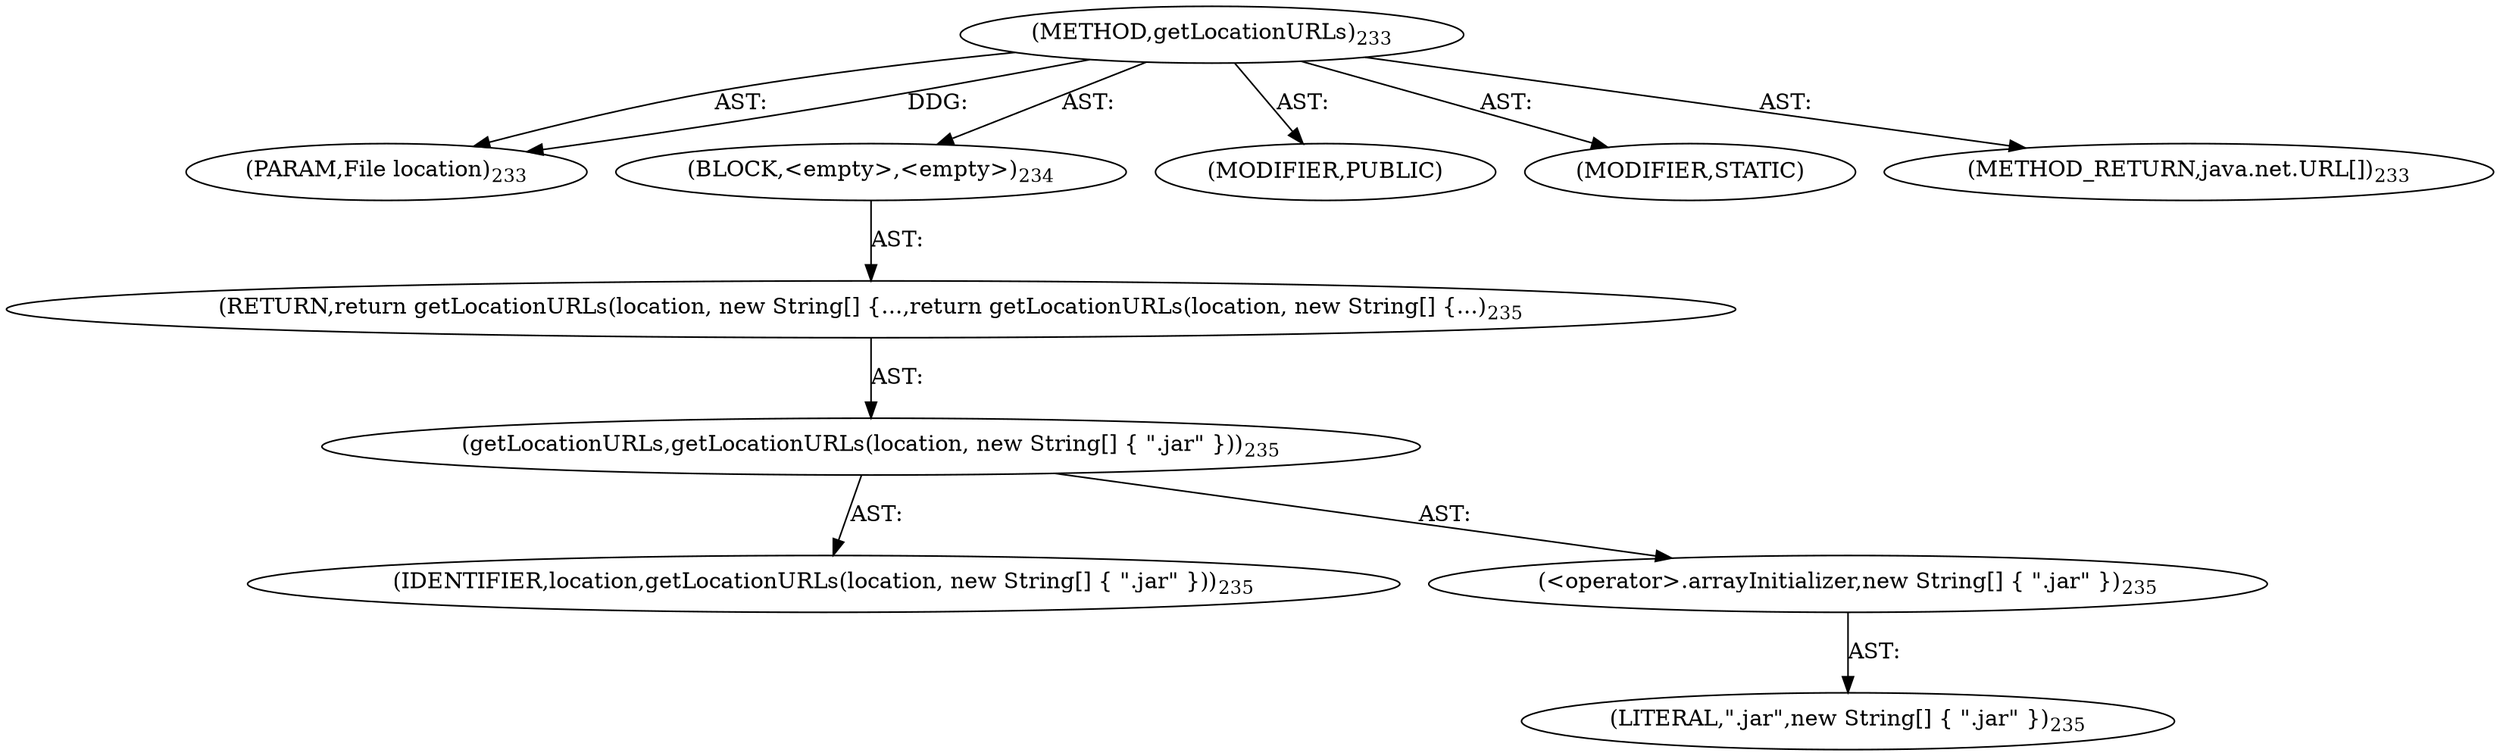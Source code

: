digraph "getLocationURLs" {  
"111669149701" [label = <(METHOD,getLocationURLs)<SUB>233</SUB>> ]
"115964117000" [label = <(PARAM,File location)<SUB>233</SUB>> ]
"25769803805" [label = <(BLOCK,&lt;empty&gt;,&lt;empty&gt;)<SUB>234</SUB>> ]
"146028888072" [label = <(RETURN,return getLocationURLs(location, new String[] {...,return getLocationURLs(location, new String[] {...)<SUB>235</SUB>> ]
"30064771191" [label = <(getLocationURLs,getLocationURLs(location, new String[] { &quot;.jar&quot; }))<SUB>235</SUB>> ]
"68719476847" [label = <(IDENTIFIER,location,getLocationURLs(location, new String[] { &quot;.jar&quot; }))<SUB>235</SUB>> ]
"30064771192" [label = <(&lt;operator&gt;.arrayInitializer,new String[] { &quot;.jar&quot; })<SUB>235</SUB>> ]
"90194313258" [label = <(LITERAL,&quot;.jar&quot;,new String[] { &quot;.jar&quot; })<SUB>235</SUB>> ]
"133143986186" [label = <(MODIFIER,PUBLIC)> ]
"133143986187" [label = <(MODIFIER,STATIC)> ]
"128849018885" [label = <(METHOD_RETURN,java.net.URL[])<SUB>233</SUB>> ]
  "111669149701" -> "115964117000"  [ label = "AST: "] 
  "111669149701" -> "25769803805"  [ label = "AST: "] 
  "111669149701" -> "133143986186"  [ label = "AST: "] 
  "111669149701" -> "133143986187"  [ label = "AST: "] 
  "111669149701" -> "128849018885"  [ label = "AST: "] 
  "25769803805" -> "146028888072"  [ label = "AST: "] 
  "146028888072" -> "30064771191"  [ label = "AST: "] 
  "30064771191" -> "68719476847"  [ label = "AST: "] 
  "30064771191" -> "30064771192"  [ label = "AST: "] 
  "30064771192" -> "90194313258"  [ label = "AST: "] 
  "111669149701" -> "115964117000"  [ label = "DDG: "] 
}
